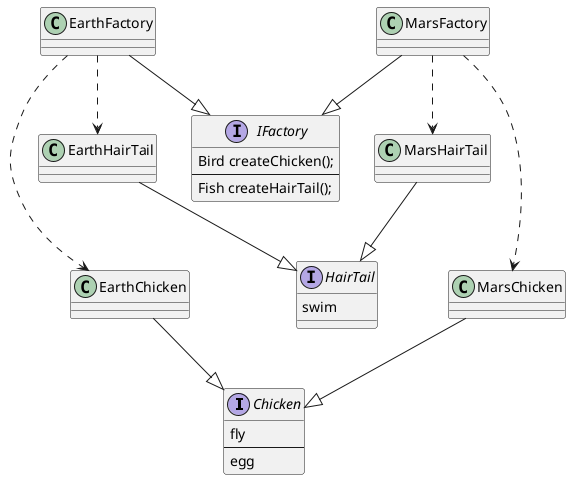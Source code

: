 @startumlinterface Chicken{fly--egg}interface HairTail{swim}EarthChicken --|>ChickenMarsChicken --|>ChickenEarthHairTail --|>HairTailMarsHairTail --|>HairTailinterface IFactory{    Bird createChicken();    --    Fish createHairTail();}EarthFactory -|>IFactoryMarsFactory --|>IFactoryEarthFactory ...>EarthChickenEarthFactory ..>EarthHairTailMarsFactory ..> MarsChickenMarsFactory ..> MarsHairTail@enduml